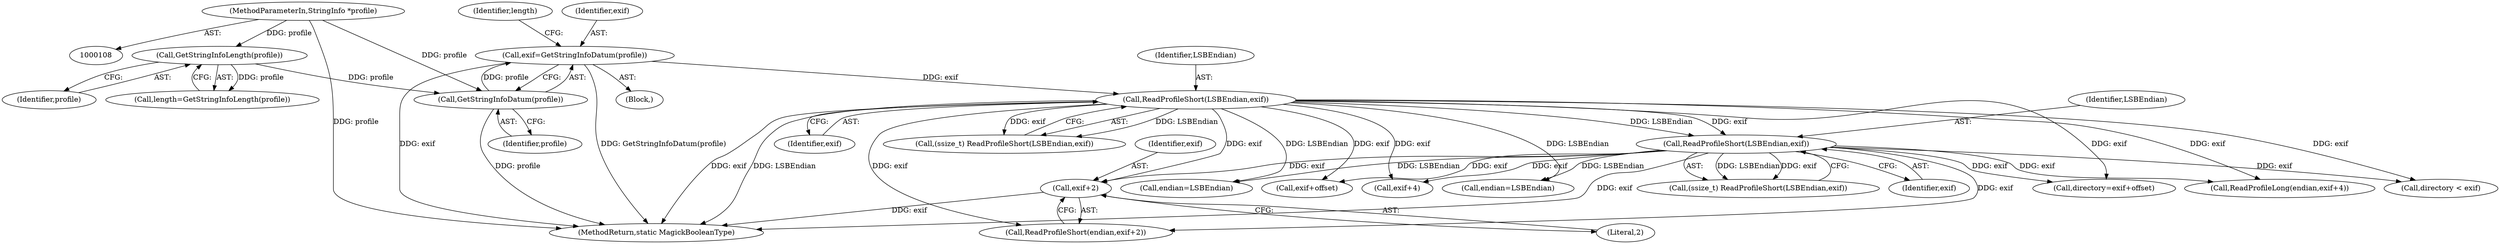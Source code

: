 digraph "0_ImageMagick_6235f1f7a9f7b0f83b197f6cd0073dbb6602d0fb@pointer" {
"1000255" [label="(Call,exif+2)"];
"1000227" [label="(Call,ReadProfileShort(LSBEndian,exif))"];
"1000145" [label="(Call,ReadProfileShort(LSBEndian,exif))"];
"1000131" [label="(Call,exif=GetStringInfoDatum(profile))"];
"1000133" [label="(Call,GetStringInfoDatum(profile))"];
"1000129" [label="(Call,GetStringInfoLength(profile))"];
"1000110" [label="(MethodParameterIn,StringInfo *profile)"];
"1000137" [label="(Identifier,length)"];
"1000731" [label="(MethodReturn,static MagickBooleanType)"];
"1000227" [label="(Call,ReadProfileShort(LSBEndian,exif))"];
"1000265" [label="(Call,ReadProfileLong(endian,exif+4))"];
"1000318" [label="(Call,directory < exif)"];
"1000147" [label="(Identifier,exif)"];
"1000253" [label="(Call,ReadProfileShort(endian,exif+2))"];
"1000146" [label="(Identifier,LSBEndian)"];
"1000129" [label="(Call,GetStringInfoLength(profile))"];
"1000229" [label="(Identifier,exif)"];
"1000127" [label="(Call,length=GetStringInfoLength(profile))"];
"1000282" [label="(Call,directory=exif+offset)"];
"1000228" [label="(Identifier,LSBEndian)"];
"1000257" [label="(Literal,2)"];
"1000284" [label="(Call,exif+offset)"];
"1000255" [label="(Call,exif+2)"];
"1000143" [label="(Call,(ssize_t) ReadProfileShort(LSBEndian,exif))"];
"1000131" [label="(Call,exif=GetStringInfoDatum(profile))"];
"1000132" [label="(Identifier,exif)"];
"1000267" [label="(Call,exif+4)"];
"1000133" [label="(Call,GetStringInfoDatum(profile))"];
"1000256" [label="(Identifier,exif)"];
"1000111" [label="(Block,)"];
"1000237" [label="(Call,endian=LSBEndian)"];
"1000134" [label="(Identifier,profile)"];
"1000225" [label="(Call,(ssize_t) ReadProfileShort(LSBEndian,exif))"];
"1000145" [label="(Call,ReadProfileShort(LSBEndian,exif))"];
"1000230" [label="(Call,endian=LSBEndian)"];
"1000130" [label="(Identifier,profile)"];
"1000110" [label="(MethodParameterIn,StringInfo *profile)"];
"1000255" -> "1000253"  [label="AST: "];
"1000255" -> "1000257"  [label="CFG: "];
"1000256" -> "1000255"  [label="AST: "];
"1000257" -> "1000255"  [label="AST: "];
"1000253" -> "1000255"  [label="CFG: "];
"1000255" -> "1000731"  [label="DDG: exif"];
"1000227" -> "1000255"  [label="DDG: exif"];
"1000145" -> "1000255"  [label="DDG: exif"];
"1000227" -> "1000225"  [label="AST: "];
"1000227" -> "1000229"  [label="CFG: "];
"1000228" -> "1000227"  [label="AST: "];
"1000229" -> "1000227"  [label="AST: "];
"1000225" -> "1000227"  [label="CFG: "];
"1000227" -> "1000731"  [label="DDG: exif"];
"1000227" -> "1000225"  [label="DDG: LSBEndian"];
"1000227" -> "1000225"  [label="DDG: exif"];
"1000145" -> "1000227"  [label="DDG: LSBEndian"];
"1000145" -> "1000227"  [label="DDG: exif"];
"1000227" -> "1000230"  [label="DDG: LSBEndian"];
"1000227" -> "1000237"  [label="DDG: LSBEndian"];
"1000227" -> "1000253"  [label="DDG: exif"];
"1000227" -> "1000265"  [label="DDG: exif"];
"1000227" -> "1000267"  [label="DDG: exif"];
"1000227" -> "1000282"  [label="DDG: exif"];
"1000227" -> "1000284"  [label="DDG: exif"];
"1000227" -> "1000318"  [label="DDG: exif"];
"1000145" -> "1000143"  [label="AST: "];
"1000145" -> "1000147"  [label="CFG: "];
"1000146" -> "1000145"  [label="AST: "];
"1000147" -> "1000145"  [label="AST: "];
"1000143" -> "1000145"  [label="CFG: "];
"1000145" -> "1000731"  [label="DDG: LSBEndian"];
"1000145" -> "1000731"  [label="DDG: exif"];
"1000145" -> "1000143"  [label="DDG: LSBEndian"];
"1000145" -> "1000143"  [label="DDG: exif"];
"1000131" -> "1000145"  [label="DDG: exif"];
"1000145" -> "1000230"  [label="DDG: LSBEndian"];
"1000145" -> "1000237"  [label="DDG: LSBEndian"];
"1000145" -> "1000253"  [label="DDG: exif"];
"1000145" -> "1000265"  [label="DDG: exif"];
"1000145" -> "1000267"  [label="DDG: exif"];
"1000145" -> "1000282"  [label="DDG: exif"];
"1000145" -> "1000284"  [label="DDG: exif"];
"1000145" -> "1000318"  [label="DDG: exif"];
"1000131" -> "1000111"  [label="AST: "];
"1000131" -> "1000133"  [label="CFG: "];
"1000132" -> "1000131"  [label="AST: "];
"1000133" -> "1000131"  [label="AST: "];
"1000137" -> "1000131"  [label="CFG: "];
"1000131" -> "1000731"  [label="DDG: exif"];
"1000131" -> "1000731"  [label="DDG: GetStringInfoDatum(profile)"];
"1000133" -> "1000131"  [label="DDG: profile"];
"1000133" -> "1000134"  [label="CFG: "];
"1000134" -> "1000133"  [label="AST: "];
"1000133" -> "1000731"  [label="DDG: profile"];
"1000129" -> "1000133"  [label="DDG: profile"];
"1000110" -> "1000133"  [label="DDG: profile"];
"1000129" -> "1000127"  [label="AST: "];
"1000129" -> "1000130"  [label="CFG: "];
"1000130" -> "1000129"  [label="AST: "];
"1000127" -> "1000129"  [label="CFG: "];
"1000129" -> "1000127"  [label="DDG: profile"];
"1000110" -> "1000129"  [label="DDG: profile"];
"1000110" -> "1000108"  [label="AST: "];
"1000110" -> "1000731"  [label="DDG: profile"];
}
